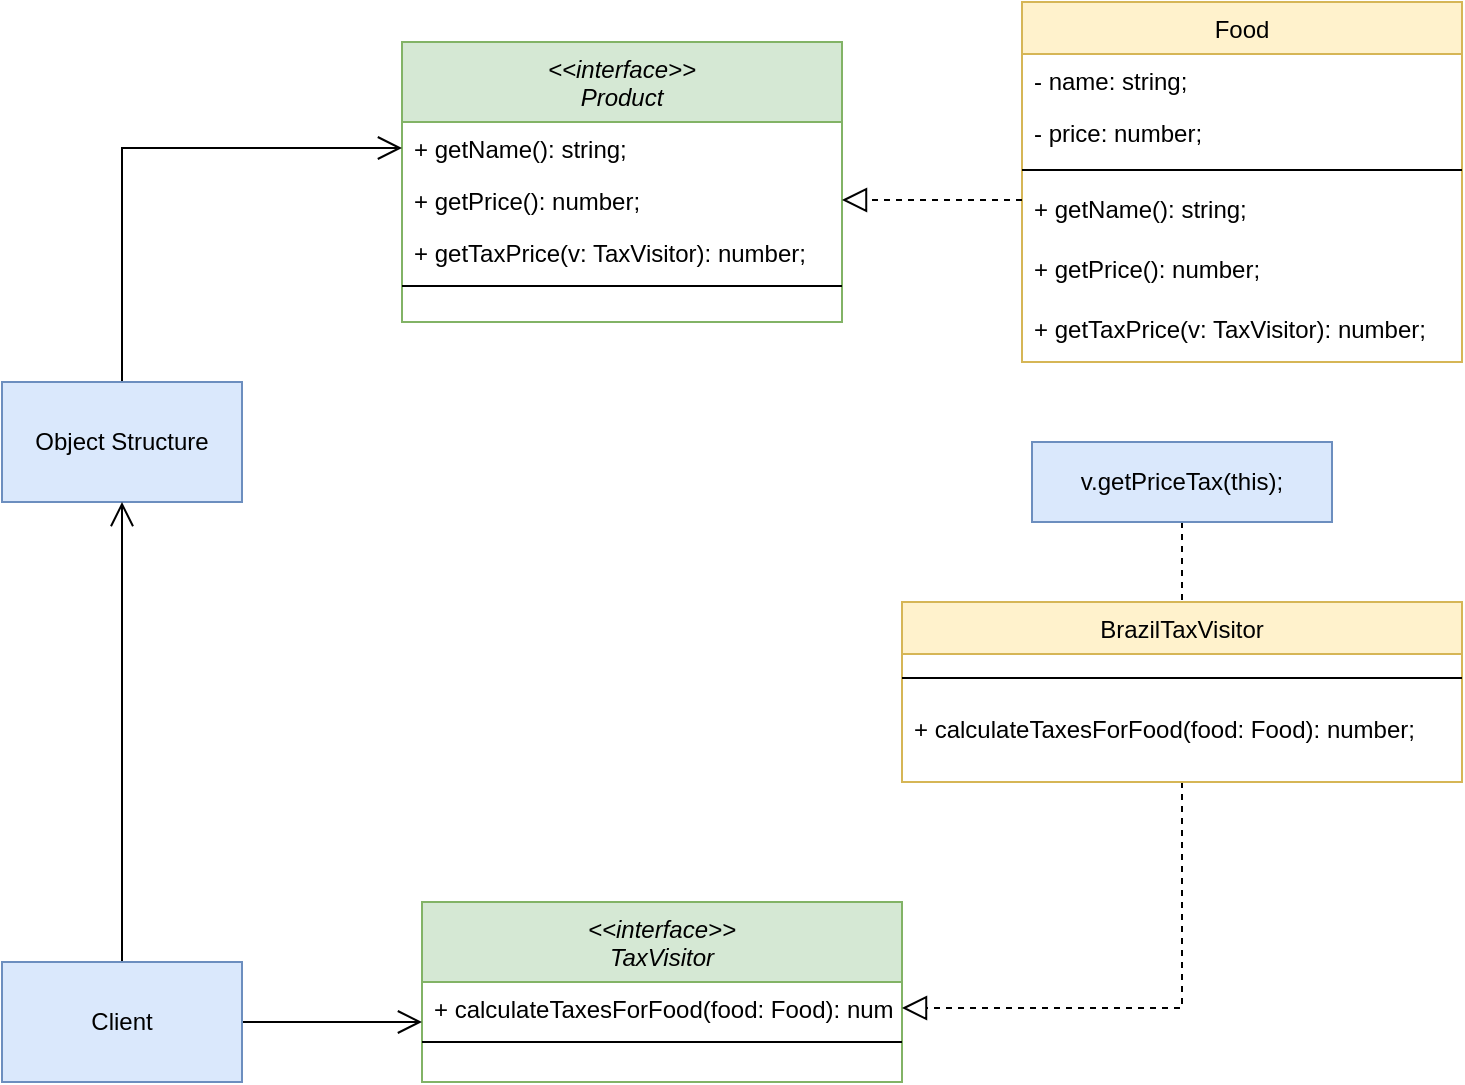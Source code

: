 <mxfile version="20.3.0" type="device"><diagram id="C5RBs43oDa-KdzZeNtuy" name="Page-1"><mxGraphModel dx="1185" dy="721" grid="1" gridSize="10" guides="1" tooltips="1" connect="1" arrows="1" fold="1" page="1" pageScale="1" pageWidth="827" pageHeight="1169" math="0" shadow="0"><root><mxCell id="WIyWlLk6GJQsqaUBKTNV-0"/><mxCell id="WIyWlLk6GJQsqaUBKTNV-1" parent="WIyWlLk6GJQsqaUBKTNV-0"/><mxCell id="zkfFHV4jXpPFQw0GAbJ--0" value="&lt;&lt;interface&gt;&gt;&#10;Product" style="swimlane;fontStyle=2;align=center;verticalAlign=top;childLayout=stackLayout;horizontal=1;startSize=40;horizontalStack=0;resizeParent=1;resizeLast=0;collapsible=1;marginBottom=0;rounded=0;shadow=0;strokeWidth=1;fillColor=#d5e8d4;strokeColor=#82b366;" parent="WIyWlLk6GJQsqaUBKTNV-1" vertex="1"><mxGeometry x="250" y="50" width="220" height="140" as="geometry"><mxRectangle x="230" y="140" width="160" height="26" as="alternateBounds"/></mxGeometry></mxCell><mxCell id="zkfFHV4jXpPFQw0GAbJ--1" value="+ getName(): string;" style="text;align=left;verticalAlign=top;spacingLeft=4;spacingRight=4;overflow=hidden;rotatable=0;points=[[0,0.5],[1,0.5]];portConstraint=eastwest;" parent="zkfFHV4jXpPFQw0GAbJ--0" vertex="1"><mxGeometry y="40" width="220" height="26" as="geometry"/></mxCell><mxCell id="zkfFHV4jXpPFQw0GAbJ--2" value="+ getPrice(): number;" style="text;align=left;verticalAlign=top;spacingLeft=4;spacingRight=4;overflow=hidden;rotatable=0;points=[[0,0.5],[1,0.5]];portConstraint=eastwest;rounded=0;shadow=0;html=0;" parent="zkfFHV4jXpPFQw0GAbJ--0" vertex="1"><mxGeometry y="66" width="220" height="26" as="geometry"/></mxCell><mxCell id="zkfFHV4jXpPFQw0GAbJ--3" value="+ getTaxPrice(v: TaxVisitor): number;" style="text;align=left;verticalAlign=top;spacingLeft=4;spacingRight=4;overflow=hidden;rotatable=0;points=[[0,0.5],[1,0.5]];portConstraint=eastwest;rounded=0;shadow=0;html=0;" parent="zkfFHV4jXpPFQw0GAbJ--0" vertex="1"><mxGeometry y="92" width="220" height="26" as="geometry"/></mxCell><mxCell id="zkfFHV4jXpPFQw0GAbJ--4" value="" style="line;html=1;strokeWidth=1;align=left;verticalAlign=middle;spacingTop=-1;spacingLeft=3;spacingRight=3;rotatable=0;labelPosition=right;points=[];portConstraint=eastwest;" parent="zkfFHV4jXpPFQw0GAbJ--0" vertex="1"><mxGeometry y="118" width="220" height="8" as="geometry"/></mxCell><mxCell id="zkfFHV4jXpPFQw0GAbJ--13" value="Food" style="swimlane;fontStyle=0;align=center;verticalAlign=top;childLayout=stackLayout;horizontal=1;startSize=26;horizontalStack=0;resizeParent=1;resizeLast=0;collapsible=1;marginBottom=0;rounded=0;shadow=0;strokeWidth=1;fillColor=#fff2cc;strokeColor=#d6b656;" parent="WIyWlLk6GJQsqaUBKTNV-1" vertex="1"><mxGeometry x="560" y="30" width="220" height="180" as="geometry"><mxRectangle x="340" y="380" width="170" height="26" as="alternateBounds"/></mxGeometry></mxCell><mxCell id="zkfFHV4jXpPFQw0GAbJ--14" value="- name: string;" style="text;align=left;verticalAlign=top;spacingLeft=4;spacingRight=4;overflow=hidden;rotatable=0;points=[[0,0.5],[1,0.5]];portConstraint=eastwest;" parent="zkfFHV4jXpPFQw0GAbJ--13" vertex="1"><mxGeometry y="26" width="220" height="26" as="geometry"/></mxCell><mxCell id="urzBPdQg8TxNOfGFs4Oo-1" value="- price: number;" style="text;align=left;verticalAlign=top;spacingLeft=4;spacingRight=4;overflow=hidden;rotatable=0;points=[[0,0.5],[1,0.5]];portConstraint=eastwest;" vertex="1" parent="zkfFHV4jXpPFQw0GAbJ--13"><mxGeometry y="52" width="220" height="26" as="geometry"/></mxCell><mxCell id="zkfFHV4jXpPFQw0GAbJ--15" value="" style="line;html=1;strokeWidth=1;align=left;verticalAlign=middle;spacingTop=-1;spacingLeft=3;spacingRight=3;rotatable=0;labelPosition=right;points=[];portConstraint=eastwest;" parent="zkfFHV4jXpPFQw0GAbJ--13" vertex="1"><mxGeometry y="78" width="220" height="12" as="geometry"/></mxCell><mxCell id="urzBPdQg8TxNOfGFs4Oo-2" value="+ getName(): string;" style="text;align=left;verticalAlign=top;resizable=0;points=[];autosize=1;strokeColor=none;fillColor=none;spacingRight=4;spacingLeft=4;" vertex="1" parent="zkfFHV4jXpPFQw0GAbJ--13"><mxGeometry y="90" width="220" height="30" as="geometry"/></mxCell><mxCell id="urzBPdQg8TxNOfGFs4Oo-8" value="+ getPrice(): number;" style="text;align=left;verticalAlign=top;resizable=0;points=[];autosize=1;strokeColor=none;fillColor=none;spacingRight=4;spacingLeft=4;" vertex="1" parent="zkfFHV4jXpPFQw0GAbJ--13"><mxGeometry y="120" width="220" height="30" as="geometry"/></mxCell><mxCell id="urzBPdQg8TxNOfGFs4Oo-9" value="+ getTaxPrice(v: TaxVisitor): number;" style="text;align=left;verticalAlign=top;resizable=0;points=[];autosize=1;strokeColor=none;fillColor=none;spacingRight=4;spacingLeft=4;" vertex="1" parent="zkfFHV4jXpPFQw0GAbJ--13"><mxGeometry y="150" width="220" height="30" as="geometry"/></mxCell><mxCell id="zkfFHV4jXpPFQw0GAbJ--16" value="" style="endArrow=block;endSize=10;endFill=0;shadow=0;strokeWidth=1;rounded=0;edgeStyle=elbowEdgeStyle;elbow=vertical;entryX=1;entryY=0.5;entryDx=0;entryDy=0;dashed=1;" parent="WIyWlLk6GJQsqaUBKTNV-1" source="zkfFHV4jXpPFQw0GAbJ--13" target="zkfFHV4jXpPFQw0GAbJ--2" edge="1"><mxGeometry width="160" relative="1" as="geometry"><mxPoint x="240" y="443" as="sourcePoint"/><mxPoint x="360" y="320" as="targetPoint"/></mxGeometry></mxCell><mxCell id="urzBPdQg8TxNOfGFs4Oo-10" value="&lt;&lt;interface&gt;&gt;&#10;TaxVisitor" style="swimlane;fontStyle=2;align=center;verticalAlign=top;childLayout=stackLayout;horizontal=1;startSize=40;horizontalStack=0;resizeParent=1;resizeLast=0;collapsible=1;marginBottom=0;rounded=0;shadow=0;strokeWidth=1;fillColor=#d5e8d4;strokeColor=#82b366;" vertex="1" parent="WIyWlLk6GJQsqaUBKTNV-1"><mxGeometry x="260" y="480" width="240" height="90" as="geometry"><mxRectangle x="230" y="140" width="160" height="26" as="alternateBounds"/></mxGeometry></mxCell><mxCell id="urzBPdQg8TxNOfGFs4Oo-11" value="+ calculateTaxesForFood(food: Food): number;" style="text;align=left;verticalAlign=top;spacingLeft=4;spacingRight=4;overflow=hidden;rotatable=0;points=[[0,0.5],[1,0.5]];portConstraint=eastwest;" vertex="1" parent="urzBPdQg8TxNOfGFs4Oo-10"><mxGeometry y="40" width="240" height="26" as="geometry"/></mxCell><mxCell id="urzBPdQg8TxNOfGFs4Oo-14" value="" style="line;html=1;strokeWidth=1;align=left;verticalAlign=middle;spacingTop=-1;spacingLeft=3;spacingRight=3;rotatable=0;labelPosition=right;points=[];portConstraint=eastwest;" vertex="1" parent="urzBPdQg8TxNOfGFs4Oo-10"><mxGeometry y="66" width="240" height="8" as="geometry"/></mxCell><mxCell id="urzBPdQg8TxNOfGFs4Oo-31" style="edgeStyle=orthogonalEdgeStyle;rounded=0;orthogonalLoop=1;jettySize=auto;html=1;entryX=1;entryY=0.5;entryDx=0;entryDy=0;endArrow=block;endFill=0;endSize=10;dashed=1;" edge="1" parent="WIyWlLk6GJQsqaUBKTNV-1" source="urzBPdQg8TxNOfGFs4Oo-23" target="urzBPdQg8TxNOfGFs4Oo-11"><mxGeometry relative="1" as="geometry"/></mxCell><mxCell id="urzBPdQg8TxNOfGFs4Oo-23" value="BrazilTaxVisitor" style="swimlane;fontStyle=0;align=center;verticalAlign=top;childLayout=stackLayout;horizontal=1;startSize=26;horizontalStack=0;resizeParent=1;resizeLast=0;collapsible=1;marginBottom=0;rounded=0;shadow=0;strokeWidth=1;fillColor=#fff2cc;strokeColor=#d6b656;" vertex="1" parent="WIyWlLk6GJQsqaUBKTNV-1"><mxGeometry x="500" y="330" width="280" height="90" as="geometry"><mxRectangle x="340" y="380" width="170" height="26" as="alternateBounds"/></mxGeometry></mxCell><mxCell id="urzBPdQg8TxNOfGFs4Oo-26" value="" style="line;html=1;strokeWidth=1;align=left;verticalAlign=middle;spacingTop=-1;spacingLeft=3;spacingRight=3;rotatable=0;labelPosition=right;points=[];portConstraint=eastwest;" vertex="1" parent="urzBPdQg8TxNOfGFs4Oo-23"><mxGeometry y="26" width="280" height="24" as="geometry"/></mxCell><mxCell id="urzBPdQg8TxNOfGFs4Oo-27" value="+ calculateTaxesForFood(food: Food): number;" style="text;align=left;verticalAlign=top;resizable=0;points=[];autosize=1;strokeColor=none;fillColor=none;spacingRight=4;spacingLeft=4;" vertex="1" parent="urzBPdQg8TxNOfGFs4Oo-23"><mxGeometry y="50" width="280" height="30" as="geometry"/></mxCell><mxCell id="urzBPdQg8TxNOfGFs4Oo-34" style="edgeStyle=orthogonalEdgeStyle;rounded=0;orthogonalLoop=1;jettySize=auto;html=1;strokeWidth=1;endArrow=open;endFill=0;endSize=10;entryX=0;entryY=0.5;entryDx=0;entryDy=0;" edge="1" parent="WIyWlLk6GJQsqaUBKTNV-1" source="urzBPdQg8TxNOfGFs4Oo-32" target="zkfFHV4jXpPFQw0GAbJ--1"><mxGeometry relative="1" as="geometry"><mxPoint x="240" y="110" as="targetPoint"/></mxGeometry></mxCell><mxCell id="urzBPdQg8TxNOfGFs4Oo-32" value="Object Structure" style="whiteSpace=wrap;html=1;fillColor=#dae8fc;strokeColor=#6c8ebf;" vertex="1" parent="WIyWlLk6GJQsqaUBKTNV-1"><mxGeometry x="50" y="220" width="120" height="60" as="geometry"/></mxCell><mxCell id="urzBPdQg8TxNOfGFs4Oo-36" style="edgeStyle=orthogonalEdgeStyle;rounded=0;orthogonalLoop=1;jettySize=auto;html=1;strokeWidth=1;endArrow=open;endFill=0;endSize=10;entryX=0.5;entryY=1;entryDx=0;entryDy=0;" edge="1" parent="WIyWlLk6GJQsqaUBKTNV-1" source="urzBPdQg8TxNOfGFs4Oo-35" target="urzBPdQg8TxNOfGFs4Oo-32"><mxGeometry relative="1" as="geometry"><mxPoint x="110" y="290" as="targetPoint"/></mxGeometry></mxCell><mxCell id="urzBPdQg8TxNOfGFs4Oo-38" style="edgeStyle=orthogonalEdgeStyle;rounded=0;orthogonalLoop=1;jettySize=auto;html=1;strokeWidth=1;endArrow=open;endFill=0;endSize=10;entryX=0;entryY=0.769;entryDx=0;entryDy=0;entryPerimeter=0;" edge="1" parent="WIyWlLk6GJQsqaUBKTNV-1" source="urzBPdQg8TxNOfGFs4Oo-35" target="urzBPdQg8TxNOfGFs4Oo-11"><mxGeometry relative="1" as="geometry"><mxPoint x="520" y="540" as="targetPoint"/></mxGeometry></mxCell><mxCell id="urzBPdQg8TxNOfGFs4Oo-35" value="Client" style="whiteSpace=wrap;html=1;fillColor=#dae8fc;strokeColor=#6c8ebf;" vertex="1" parent="WIyWlLk6GJQsqaUBKTNV-1"><mxGeometry x="50" y="510" width="120" height="60" as="geometry"/></mxCell><mxCell id="urzBPdQg8TxNOfGFs4Oo-41" style="edgeStyle=orthogonalEdgeStyle;rounded=0;orthogonalLoop=1;jettySize=auto;html=1;dashed=1;strokeWidth=1;endArrow=none;endFill=0;endSize=10;" edge="1" parent="WIyWlLk6GJQsqaUBKTNV-1" source="urzBPdQg8TxNOfGFs4Oo-39" target="urzBPdQg8TxNOfGFs4Oo-23"><mxGeometry relative="1" as="geometry"/></mxCell><mxCell id="urzBPdQg8TxNOfGFs4Oo-39" value="v.getPriceTax(this);" style="whiteSpace=wrap;html=1;fillColor=#dae8fc;strokeColor=#6c8ebf;" vertex="1" parent="WIyWlLk6GJQsqaUBKTNV-1"><mxGeometry x="565" y="250" width="150" height="40" as="geometry"/></mxCell></root></mxGraphModel></diagram></mxfile>